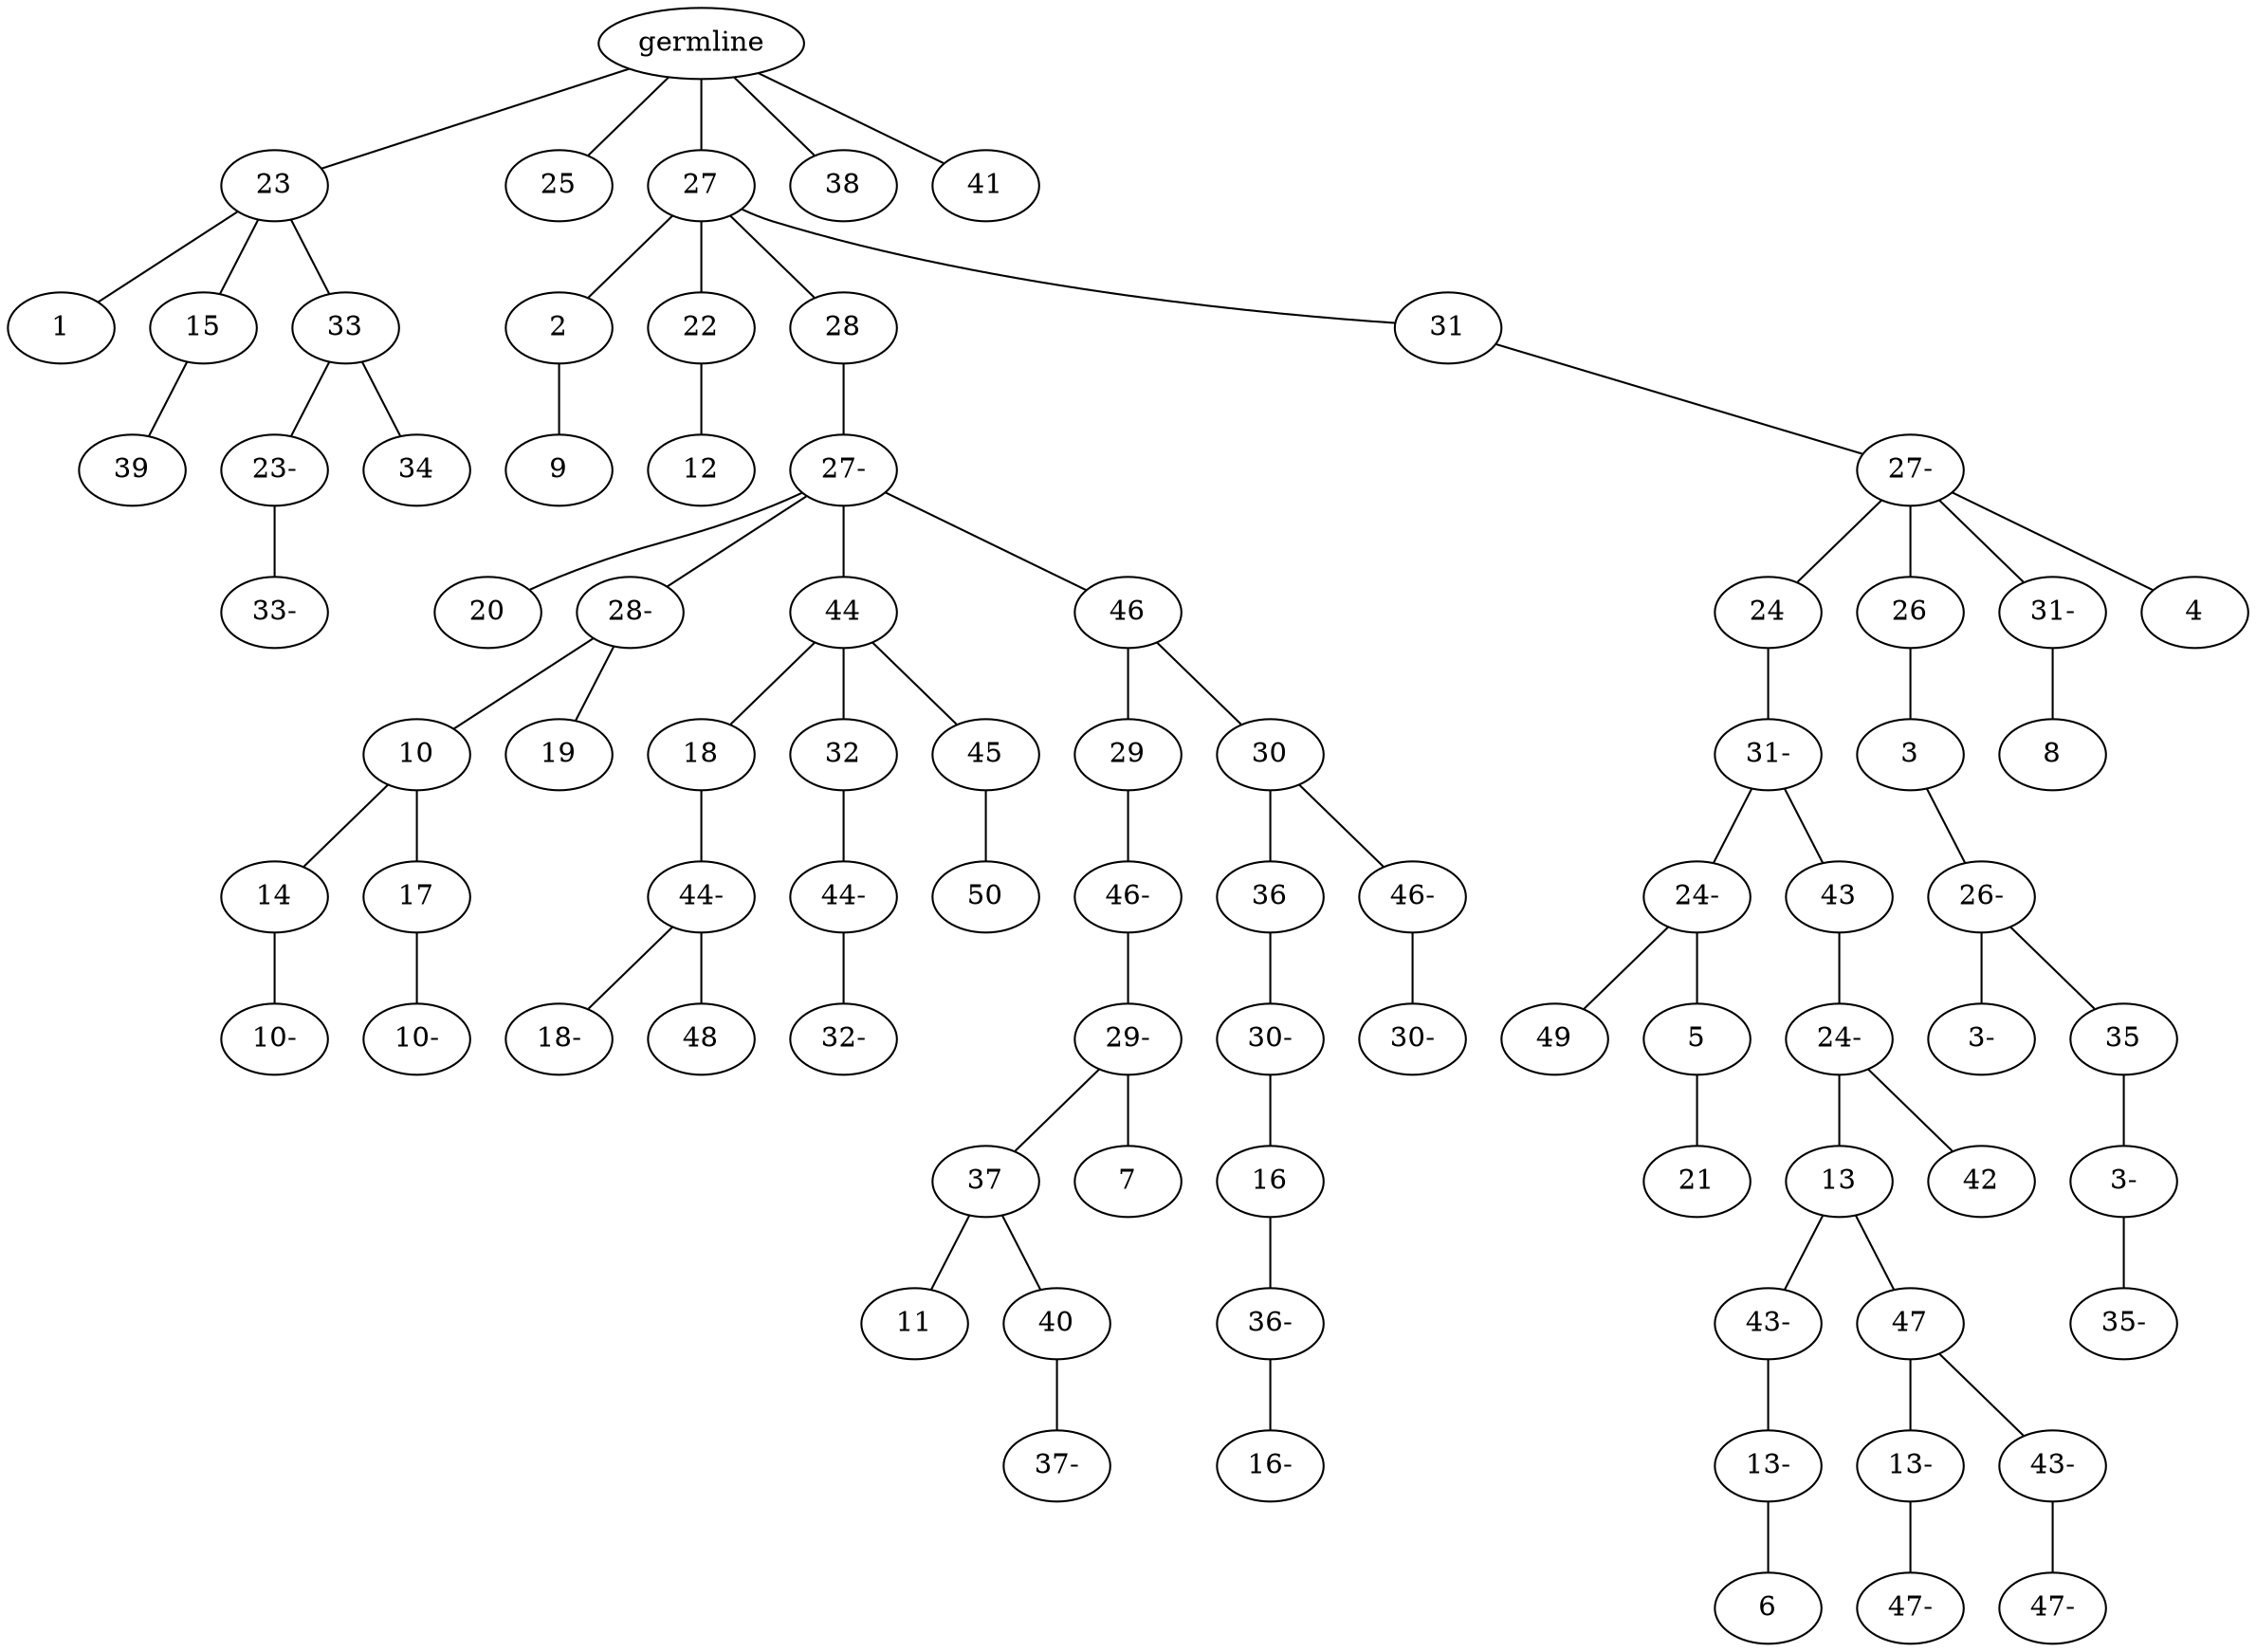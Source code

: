 graph tree {
    "140634970284432" [label="germline"];
    "140634970285488" [label="23"];
    "140634970287600" [label="1"];
    "140634970286640" [label="15"];
    "140634970287360" [label="39"];
    "140634970286880" [label="33"];
    "140634970287504" [label="23-"];
    "140634970286016" [label="33-"];
    "140634970287072" [label="34"];
    "140634970287264" [label="25"];
    "140634970285536" [label="27"];
    "140634970284240" [label="2"];
    "140634981246528" [label="9"];
    "140634981247008" [label="22"];
    "140634981245376" [label="12"];
    "140634981246960" [label="28"];
    "140634981248256" [label="27-"];
    "140634981248688" [label="20"];
    "140634981245136" [label="28-"];
    "140634981245808" [label="10"];
    "140634981247968" [label="14"];
    "140634981246912" [label="10-"];
    "140634981247824" [label="17"];
    "140634981247392" [label="10-"];
    "140634981248016" [label="19"];
    "140634981245424" [label="44"];
    "140634981246336" [label="18"];
    "140634981246864" [label="44-"];
    "140634981245952" [label="18-"];
    "140634981248400" [label="48"];
    "140634981247488" [label="32"];
    "140634981248160" [label="44-"];
    "140634968720528" [label="32-"];
    "140634981246432" [label="45"];
    "140634968722688" [label="50"];
    "140634981245664" [label="46"];
    "140634968721680" [label="29"];
    "140634968721392" [label="46-"];
    "140634968720816" [label="29-"];
    "140634968722112" [label="37"];
    "140634968332224" [label="11"];
    "140634968723072" [label="40"];
    "140634968720288" [label="37-"];
    "140634968720384" [label="7"];
    "140634968723360" [label="30"];
    "140634968721200" [label="36"];
    "140634968719712" [label="30-"];
    "140634968719520" [label="16"];
    "140634968722976" [label="36-"];
    "140634968722784" [label="16-"];
    "140634968721440" [label="46-"];
    "140634968721296" [label="30-"];
    "140634981248784" [label="31"];
    "140634981246480" [label="27-"];
    "140634968720480" [label="24"];
    "140634968721968" [label="31-"];
    "140634965644864" [label="24-"];
    "140634965646544" [label="49"];
    "140634965645680" [label="5"];
    "140634965646256" [label="21"];
    "140634965646928" [label="43"];
    "140634965645872" [label="24-"];
    "140634965644384" [label="13"];
    "140634965645584" [label="43-"];
    "140634972679184" [label="13-"];
    "140634972676928" [label="6"];
    "140634965646592" [label="47"];
    "140634972677840" [label="13-"];
    "140634972678944" [label="47-"];
    "140634972678128" [label="43-"];
    "140634972679472" [label="47-"];
    "140634965645296" [label="42"];
    "140634968722928" [label="26"];
    "140634965644240" [label="3"];
    "140634972676976" [label="26-"];
    "140634972678176" [label="3-"];
    "140634972679760" [label="35"];
    "140634976480704" [label="3-"];
    "140634976479552" [label="35-"];
    "140634968719568" [label="31-"];
    "140634972678512" [label="8"];
    "140634965646496" [label="4"];
    "140634970284144" [label="38"];
    "140634968720096" [label="41"];
    "140634970284432" -- "140634970285488";
    "140634970284432" -- "140634970287264";
    "140634970284432" -- "140634970285536";
    "140634970284432" -- "140634970284144";
    "140634970284432" -- "140634968720096";
    "140634970285488" -- "140634970287600";
    "140634970285488" -- "140634970286640";
    "140634970285488" -- "140634970286880";
    "140634970286640" -- "140634970287360";
    "140634970286880" -- "140634970287504";
    "140634970286880" -- "140634970287072";
    "140634970287504" -- "140634970286016";
    "140634970285536" -- "140634970284240";
    "140634970285536" -- "140634981247008";
    "140634970285536" -- "140634981246960";
    "140634970285536" -- "140634981248784";
    "140634970284240" -- "140634981246528";
    "140634981247008" -- "140634981245376";
    "140634981246960" -- "140634981248256";
    "140634981248256" -- "140634981248688";
    "140634981248256" -- "140634981245136";
    "140634981248256" -- "140634981245424";
    "140634981248256" -- "140634981245664";
    "140634981245136" -- "140634981245808";
    "140634981245136" -- "140634981248016";
    "140634981245808" -- "140634981247968";
    "140634981245808" -- "140634981247824";
    "140634981247968" -- "140634981246912";
    "140634981247824" -- "140634981247392";
    "140634981245424" -- "140634981246336";
    "140634981245424" -- "140634981247488";
    "140634981245424" -- "140634981246432";
    "140634981246336" -- "140634981246864";
    "140634981246864" -- "140634981245952";
    "140634981246864" -- "140634981248400";
    "140634981247488" -- "140634981248160";
    "140634981248160" -- "140634968720528";
    "140634981246432" -- "140634968722688";
    "140634981245664" -- "140634968721680";
    "140634981245664" -- "140634968723360";
    "140634968721680" -- "140634968721392";
    "140634968721392" -- "140634968720816";
    "140634968720816" -- "140634968722112";
    "140634968720816" -- "140634968720384";
    "140634968722112" -- "140634968332224";
    "140634968722112" -- "140634968723072";
    "140634968723072" -- "140634968720288";
    "140634968723360" -- "140634968721200";
    "140634968723360" -- "140634968721440";
    "140634968721200" -- "140634968719712";
    "140634968719712" -- "140634968719520";
    "140634968719520" -- "140634968722976";
    "140634968722976" -- "140634968722784";
    "140634968721440" -- "140634968721296";
    "140634981248784" -- "140634981246480";
    "140634981246480" -- "140634968720480";
    "140634981246480" -- "140634968722928";
    "140634981246480" -- "140634968719568";
    "140634981246480" -- "140634965646496";
    "140634968720480" -- "140634968721968";
    "140634968721968" -- "140634965644864";
    "140634968721968" -- "140634965646928";
    "140634965644864" -- "140634965646544";
    "140634965644864" -- "140634965645680";
    "140634965645680" -- "140634965646256";
    "140634965646928" -- "140634965645872";
    "140634965645872" -- "140634965644384";
    "140634965645872" -- "140634965645296";
    "140634965644384" -- "140634965645584";
    "140634965644384" -- "140634965646592";
    "140634965645584" -- "140634972679184";
    "140634972679184" -- "140634972676928";
    "140634965646592" -- "140634972677840";
    "140634965646592" -- "140634972678128";
    "140634972677840" -- "140634972678944";
    "140634972678128" -- "140634972679472";
    "140634968722928" -- "140634965644240";
    "140634965644240" -- "140634972676976";
    "140634972676976" -- "140634972678176";
    "140634972676976" -- "140634972679760";
    "140634972679760" -- "140634976480704";
    "140634976480704" -- "140634976479552";
    "140634968719568" -- "140634972678512";
}
